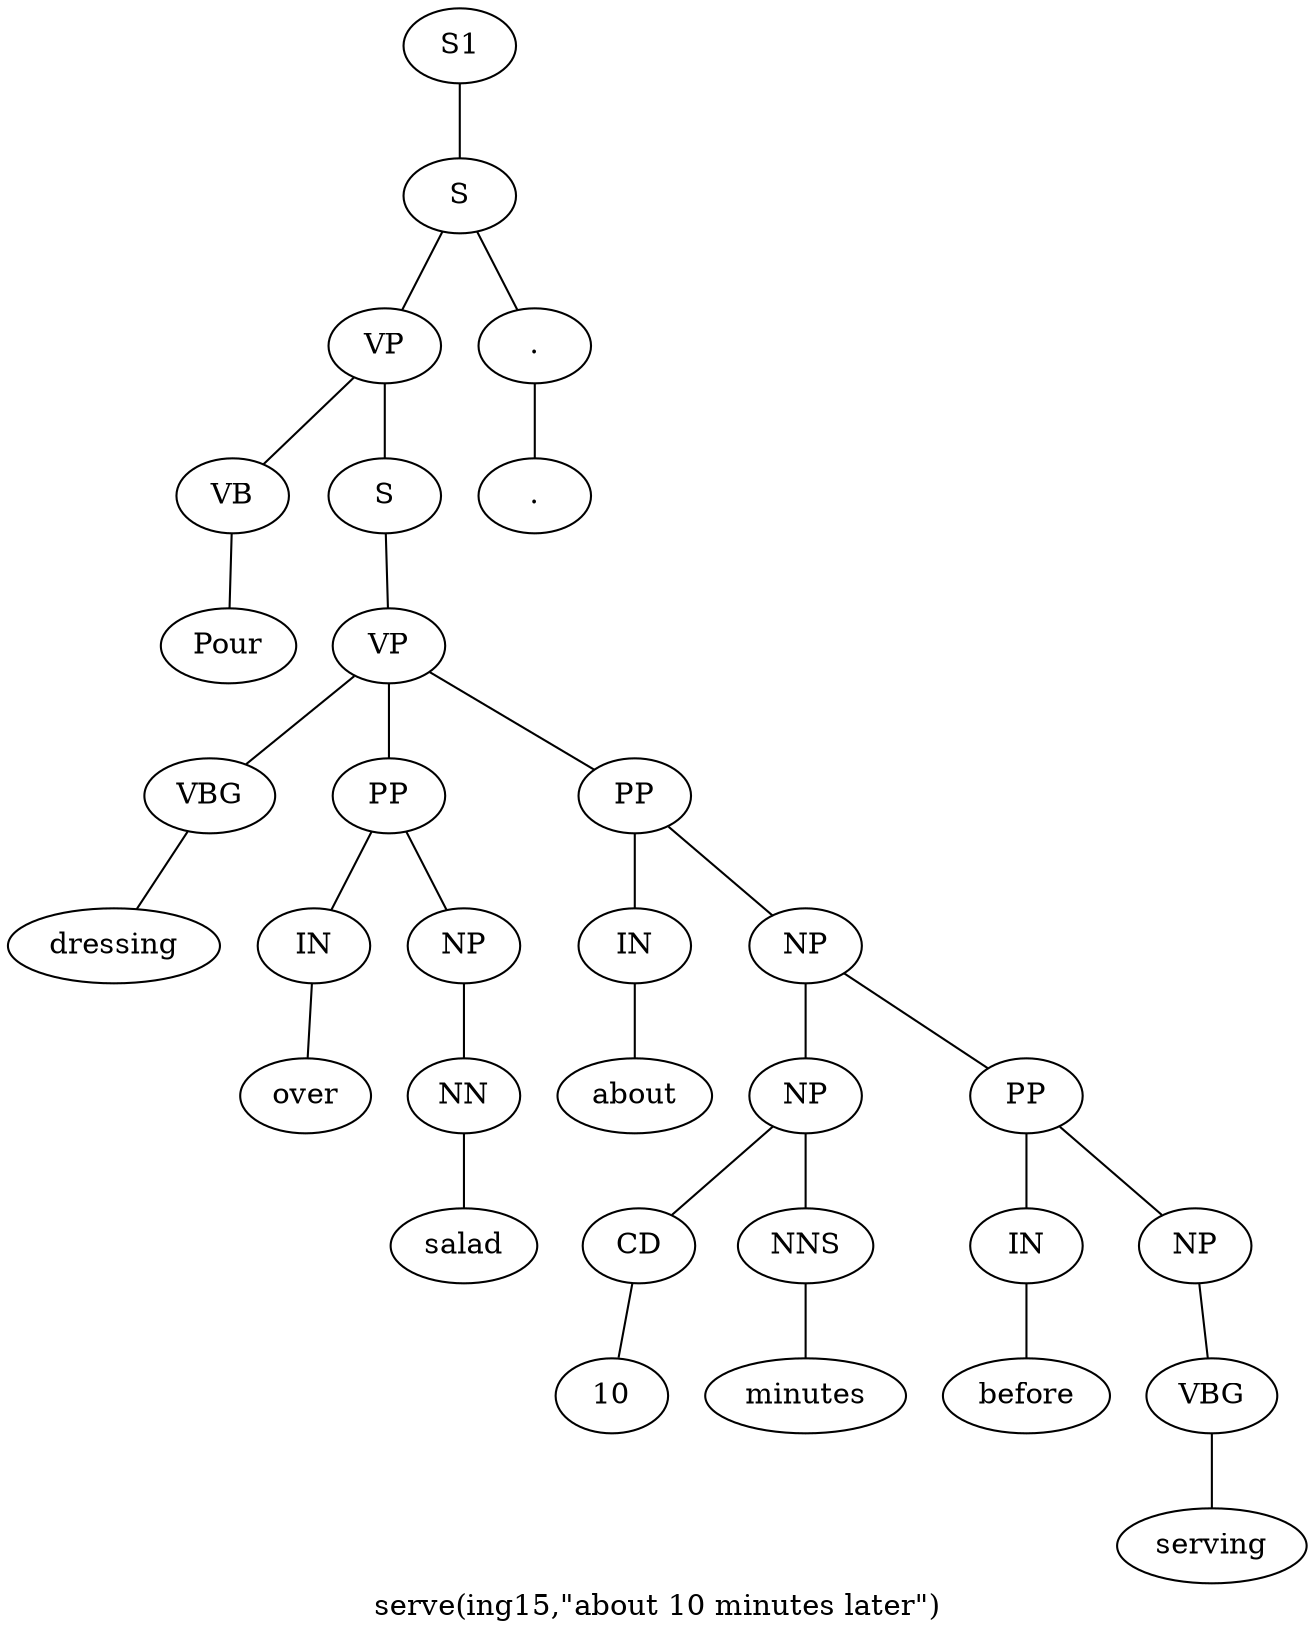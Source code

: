 graph SyntaxGraph {
	label = "serve(ing15,\"about 10 minutes later\")";
	Node0 [label="S1"];
	Node1 [label="S"];
	Node2 [label="VP"];
	Node3 [label="VB"];
	Node4 [label="Pour"];
	Node5 [label="S"];
	Node6 [label="VP"];
	Node7 [label="VBG"];
	Node8 [label="dressing"];
	Node9 [label="PP"];
	Node10 [label="IN"];
	Node11 [label="over"];
	Node12 [label="NP"];
	Node13 [label="NN"];
	Node14 [label="salad"];
	Node15 [label="PP"];
	Node16 [label="IN"];
	Node17 [label="about"];
	Node18 [label="NP"];
	Node19 [label="NP"];
	Node20 [label="CD"];
	Node21 [label="10"];
	Node22 [label="NNS"];
	Node23 [label="minutes"];
	Node24 [label="PP"];
	Node25 [label="IN"];
	Node26 [label="before"];
	Node27 [label="NP"];
	Node28 [label="VBG"];
	Node29 [label="serving"];
	Node30 [label="."];
	Node31 [label="."];

	Node0 -- Node1;
	Node1 -- Node2;
	Node1 -- Node30;
	Node2 -- Node3;
	Node2 -- Node5;
	Node3 -- Node4;
	Node5 -- Node6;
	Node6 -- Node7;
	Node6 -- Node9;
	Node6 -- Node15;
	Node7 -- Node8;
	Node9 -- Node10;
	Node9 -- Node12;
	Node10 -- Node11;
	Node12 -- Node13;
	Node13 -- Node14;
	Node15 -- Node16;
	Node15 -- Node18;
	Node16 -- Node17;
	Node18 -- Node19;
	Node18 -- Node24;
	Node19 -- Node20;
	Node19 -- Node22;
	Node20 -- Node21;
	Node22 -- Node23;
	Node24 -- Node25;
	Node24 -- Node27;
	Node25 -- Node26;
	Node27 -- Node28;
	Node28 -- Node29;
	Node30 -- Node31;
}
